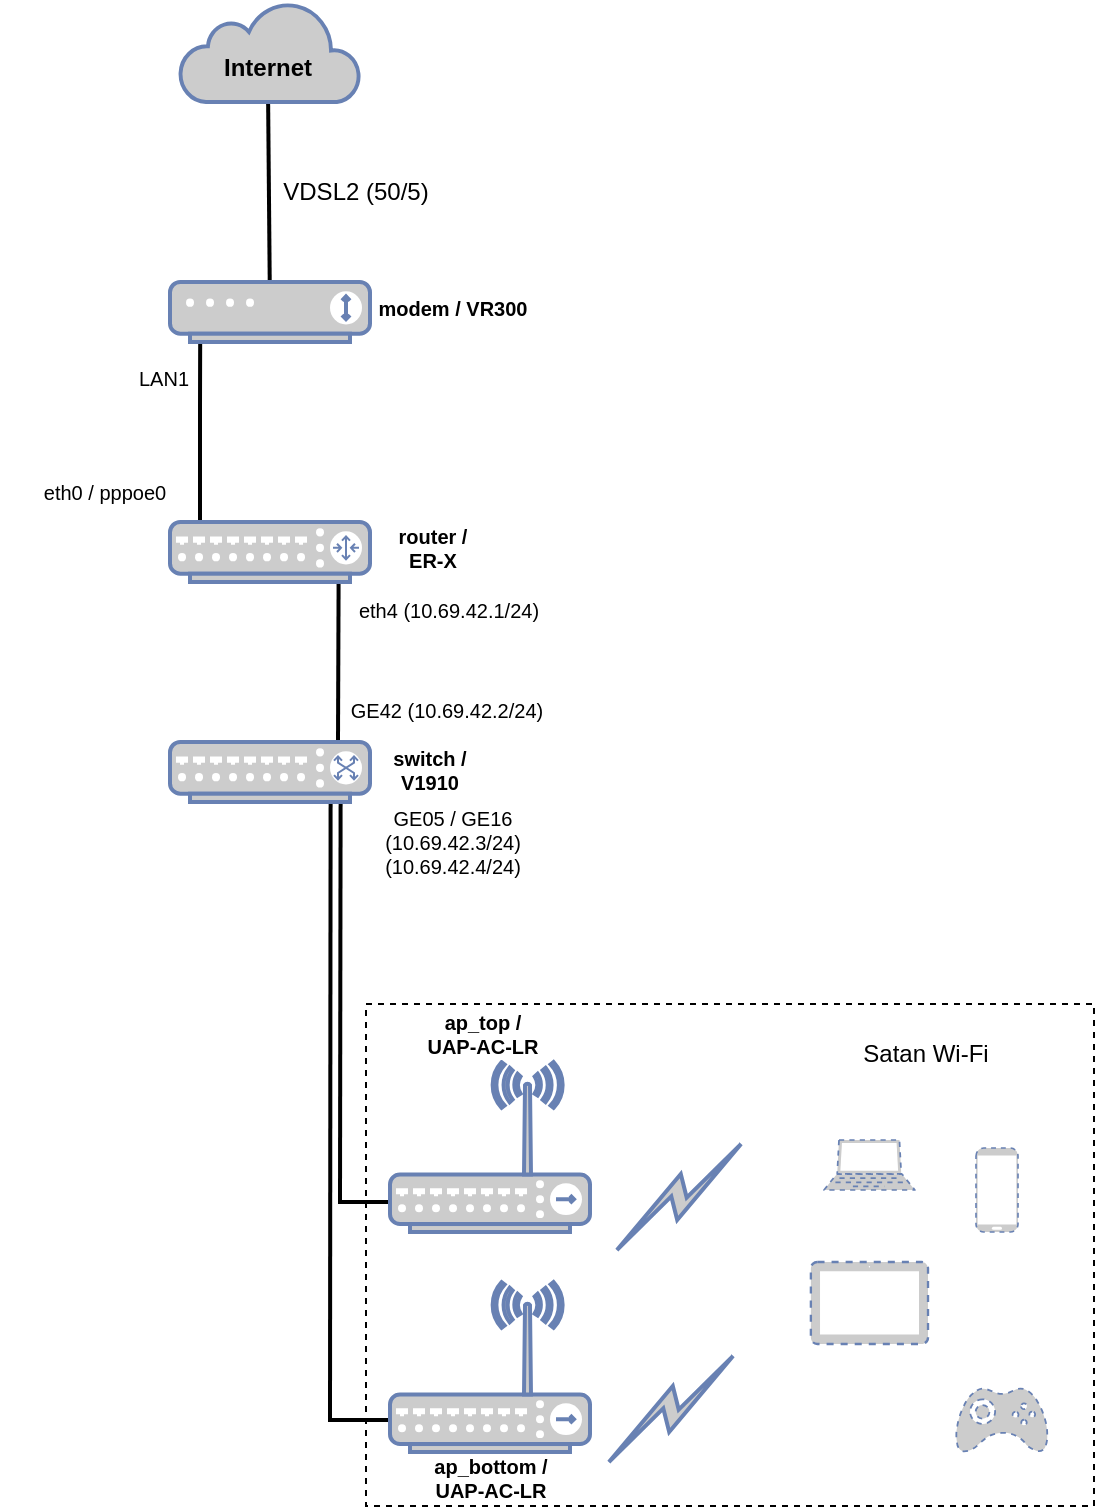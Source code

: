 <mxfile version="14.4.2" type="github">
  <diagram id="amK-OqABhGV1hMvT254c" name="Page-1">
    <mxGraphModel dx="1340" dy="874" grid="0" gridSize="10" guides="1" tooltips="1" connect="1" arrows="1" fold="1" page="1" pageScale="1" pageWidth="3000" pageHeight="2000" math="0" shadow="0">
      <root>
        <mxCell id="0" />
        <mxCell id="1" parent="0" />
        <mxCell id="RpHXsyCwReh26o74mjPV-3" value="" style="endArrow=none;html=1;strokeWidth=2;fontColor=#000000;exitX=0.1;exitY=-0.021;exitDx=0;exitDy=0;exitPerimeter=0;entryX=0.101;entryY=0.869;entryDx=0;entryDy=0;entryPerimeter=0;" parent="1" edge="1">
          <mxGeometry width="50" height="50" relative="1" as="geometry">
            <mxPoint x="1465" y="459.37" as="sourcePoint" />
            <mxPoint x="1465.1" y="366.07" as="targetPoint" />
            <Array as="points">
              <mxPoint x="1465" y="410" />
              <mxPoint x="1465" y="400" />
            </Array>
          </mxGeometry>
        </mxCell>
        <mxCell id="RpHXsyCwReh26o74mjPV-8" value="" style="endArrow=none;html=1;strokeWidth=2;fontSize=10;fontColor=#000000;entryX=0.843;entryY=1.004;entryDx=0;entryDy=0;entryPerimeter=0;" parent="1" target="RpHXsyCwReh26o74mjPV-2" edge="1">
          <mxGeometry width="50" height="50" relative="1" as="geometry">
            <mxPoint x="1534" y="570" as="sourcePoint" />
            <mxPoint x="1530" y="500" as="targetPoint" />
          </mxGeometry>
        </mxCell>
        <mxCell id="y1V8AH87DD4OVQXCn0CU-5" value="" style="endArrow=none;html=1;fontColor=#000000;exitX=0.5;exitY=1;exitDx=0;exitDy=0;spacing=2;strokeWidth=2;" parent="1" source="y1V8AH87DD4OVQXCn0CU-4" target="y1V8AH87DD4OVQXCn0CU-1" edge="1">
          <mxGeometry width="50" height="50" relative="1" as="geometry">
            <mxPoint x="1500" y="260" as="sourcePoint" />
            <mxPoint x="1500" y="390" as="targetPoint" />
          </mxGeometry>
        </mxCell>
        <mxCell id="y1V8AH87DD4OVQXCn0CU-3" value="" style="html=1;outlineConnect=0;fillColor=#CCCCCC;strokeColor=#6881B3;gradientColor=none;gradientDirection=north;strokeWidth=2;shape=mxgraph.networks.cloud;fontColor=#ffffff;" parent="1" vertex="1">
          <mxGeometry x="1455" y="200" width="90" height="50" as="geometry" />
        </mxCell>
        <mxCell id="y1V8AH87DD4OVQXCn0CU-1" value="" style="fontColor=#0066CC;verticalAlign=top;verticalLabelPosition=bottom;labelPosition=center;align=center;html=1;outlineConnect=0;fillColor=#CCCCCC;strokeColor=#6881B3;gradientColor=none;gradientDirection=north;strokeWidth=2;shape=mxgraph.networks.modem;" parent="1" vertex="1">
          <mxGeometry x="1450" y="340" width="100" height="30" as="geometry" />
        </mxCell>
        <mxCell id="y1V8AH87DD4OVQXCn0CU-4" value="Internet" style="text;html=1;align=center;verticalAlign=middle;whiteSpace=wrap;rounded=0;fontStyle=1;" parent="1" vertex="1">
          <mxGeometry x="1479" y="223" width="40" height="20" as="geometry" />
        </mxCell>
        <mxCell id="RpHXsyCwReh26o74mjPV-1" value="VDSL2 (50/5)" style="text;html=1;strokeColor=none;fillColor=none;align=center;verticalAlign=middle;whiteSpace=wrap;rounded=0;fontColor=#000000;fontStyle=0;labelBackgroundColor=#ffffff;" parent="1" vertex="1">
          <mxGeometry x="1505" y="285" width="76" height="20" as="geometry" />
        </mxCell>
        <mxCell id="RpHXsyCwReh26o74mjPV-2" value="" style="fontColor=#0066CC;verticalAlign=top;verticalLabelPosition=bottom;labelPosition=center;align=center;html=1;outlineConnect=0;fillColor=#CCCCCC;strokeColor=#6881B3;gradientColor=none;gradientDirection=north;strokeWidth=2;shape=mxgraph.networks.router;" parent="1" vertex="1">
          <mxGeometry x="1450" y="460" width="100" height="30" as="geometry" />
        </mxCell>
        <mxCell id="RpHXsyCwReh26o74mjPV-4" value="eth0 / pppoe0" style="text;html=1;strokeColor=none;fillColor=none;align=center;verticalAlign=middle;whiteSpace=wrap;rounded=0;fontColor=#000000;fontStyle=0;fontSize=10;labelBackgroundColor=#ffffff;spacing=2;" parent="1" vertex="1">
          <mxGeometry x="1365" y="435" width="105" height="20" as="geometry" />
        </mxCell>
        <mxCell id="RpHXsyCwReh26o74mjPV-7" value="LAN1" style="text;html=1;strokeColor=none;fillColor=none;align=center;verticalAlign=middle;whiteSpace=wrap;rounded=0;fontColor=#000000;fontStyle=0;fontSize=10;labelBackgroundColor=#ffffff;spacing=2;" parent="1" vertex="1">
          <mxGeometry x="1407" y="378" width="80" height="20" as="geometry" />
        </mxCell>
        <mxCell id="RpHXsyCwReh26o74mjPV-9" value="&lt;div&gt;router /&lt;/div&gt;&lt;div&gt;ER-X&lt;/div&gt;" style="text;html=1;strokeColor=none;fillColor=none;align=center;verticalAlign=middle;whiteSpace=wrap;rounded=0;labelBackgroundColor=#ffffff;fontSize=10;fontColor=#000000;fontStyle=1" parent="1" vertex="1">
          <mxGeometry x="1541" y="463" width="81" height="20" as="geometry" />
        </mxCell>
        <mxCell id="RpHXsyCwReh26o74mjPV-10" value="modem / VR300" style="text;html=1;strokeColor=none;fillColor=none;align=center;verticalAlign=middle;whiteSpace=wrap;rounded=0;labelBackgroundColor=#ffffff;fontSize=10;fontColor=#000000;fontStyle=1" parent="1" vertex="1">
          <mxGeometry x="1551" y="343" width="81" height="20" as="geometry" />
        </mxCell>
        <mxCell id="RpHXsyCwReh26o74mjPV-11" value="eth4 (10.69.42.1/24)" style="text;html=1;strokeColor=none;fillColor=none;align=center;verticalAlign=middle;whiteSpace=wrap;rounded=0;labelBackgroundColor=#ffffff;fontSize=10;fontColor=#000000;" parent="1" vertex="1">
          <mxGeometry x="1539" y="494" width="101" height="20" as="geometry" />
        </mxCell>
        <mxCell id="RpHXsyCwReh26o74mjPV-12" value="" style="fontColor=#0066CC;verticalAlign=top;verticalLabelPosition=bottom;labelPosition=center;align=center;html=1;outlineConnect=0;fillColor=#CCCCCC;strokeColor=#6881B3;gradientColor=none;gradientDirection=north;strokeWidth=2;shape=mxgraph.networks.switch;labelBackgroundColor=#ffffff;" parent="1" vertex="1">
          <mxGeometry x="1450" y="570" width="100" height="30" as="geometry" />
        </mxCell>
        <mxCell id="RpHXsyCwReh26o74mjPV-13" value="&lt;div&gt;switch /&lt;/div&gt;&lt;div&gt;V1910&lt;/div&gt;" style="text;html=1;strokeColor=none;fillColor=none;align=center;verticalAlign=middle;whiteSpace=wrap;rounded=0;labelBackgroundColor=#ffffff;fontSize=10;fontColor=#000000;fontStyle=1" parent="1" vertex="1">
          <mxGeometry x="1535" y="574" width="90" height="20" as="geometry" />
        </mxCell>
        <mxCell id="RpHXsyCwReh26o74mjPV-14" value="GE42 (10.69.42.2/24)" style="text;html=1;strokeColor=none;fillColor=none;align=center;verticalAlign=middle;whiteSpace=wrap;rounded=0;labelBackgroundColor=#ffffff;fontSize=10;fontColor=#000000;" parent="1" vertex="1">
          <mxGeometry x="1538" y="544" width="101" height="20" as="geometry" />
        </mxCell>
        <mxCell id="G1m6lCXVvf48cHMdsgCQ-2" value="" style="endArrow=none;html=1;strokeWidth=2;fontSize=10;fontColor=#000000;entryX=0.843;entryY=1.004;entryDx=0;entryDy=0;entryPerimeter=0;" edge="1" parent="1">
          <mxGeometry width="50" height="50" relative="1" as="geometry">
            <mxPoint x="1535" y="800" as="sourcePoint" />
            <mxPoint x="1535.3" y="601" as="targetPoint" />
          </mxGeometry>
        </mxCell>
        <mxCell id="G1m6lCXVvf48cHMdsgCQ-3" value="" style="endArrow=none;html=1;strokeWidth=2;fontSize=10;fontColor=#000000;entryX=0.843;entryY=1.004;entryDx=0;entryDy=0;entryPerimeter=0;" edge="1" parent="1">
          <mxGeometry width="50" height="50" relative="1" as="geometry">
            <mxPoint x="1530" y="910" as="sourcePoint" />
            <mxPoint x="1530.3" y="601" as="targetPoint" />
          </mxGeometry>
        </mxCell>
        <mxCell id="G1m6lCXVvf48cHMdsgCQ-4" value="&lt;div&gt;GE05 / GE16 (10.69.42.3/24)&lt;/div&gt;&lt;div&gt;(10.69.42.4/24)&lt;br&gt;&lt;/div&gt;" style="text;html=1;strokeColor=none;fillColor=none;align=center;verticalAlign=middle;whiteSpace=wrap;rounded=0;labelBackgroundColor=#ffffff;fontSize=10;fontColor=#000000;" vertex="1" parent="1">
          <mxGeometry x="1541" y="610" width="101" height="20" as="geometry" />
        </mxCell>
        <mxCell id="G1m6lCXVvf48cHMdsgCQ-5" value="" style="fontColor=#0066CC;verticalAlign=top;verticalLabelPosition=bottom;labelPosition=center;align=center;html=1;outlineConnect=0;fillColor=#CCCCCC;strokeColor=#6881B3;gradientColor=none;gradientDirection=north;strokeWidth=2;shape=mxgraph.networks.wireless_hub;" vertex="1" parent="1">
          <mxGeometry x="1560" y="840" width="100" height="85" as="geometry" />
        </mxCell>
        <mxCell id="G1m6lCXVvf48cHMdsgCQ-6" value="" style="fontColor=#0066CC;verticalAlign=top;verticalLabelPosition=bottom;labelPosition=center;align=center;html=1;outlineConnect=0;fillColor=#CCCCCC;strokeColor=#6881B3;gradientColor=none;gradientDirection=north;strokeWidth=2;shape=mxgraph.networks.wireless_hub;" vertex="1" parent="1">
          <mxGeometry x="1560" y="730" width="100" height="85" as="geometry" />
        </mxCell>
        <mxCell id="G1m6lCXVvf48cHMdsgCQ-9" value="" style="endArrow=none;html=1;strokeWidth=2;fontSize=10;fontColor=#000000;" edge="1" parent="1">
          <mxGeometry width="50" height="50" relative="1" as="geometry">
            <mxPoint x="1559" y="800" as="sourcePoint" />
            <mxPoint x="1534" y="800" as="targetPoint" />
          </mxGeometry>
        </mxCell>
        <mxCell id="G1m6lCXVvf48cHMdsgCQ-10" value="" style="endArrow=none;html=1;strokeWidth=2;fontSize=10;fontColor=#000000;" edge="1" parent="1">
          <mxGeometry width="50" height="50" relative="1" as="geometry">
            <mxPoint x="1559" y="909" as="sourcePoint" />
            <mxPoint x="1530.5" y="909" as="targetPoint" />
          </mxGeometry>
        </mxCell>
        <mxCell id="G1m6lCXVvf48cHMdsgCQ-12" value="" style="rounded=0;whiteSpace=wrap;html=1;fillColor=none;dashed=1;" vertex="1" parent="1">
          <mxGeometry x="1548" y="701" width="364" height="251" as="geometry" />
        </mxCell>
        <mxCell id="G1m6lCXVvf48cHMdsgCQ-14" value="&lt;div&gt;ap_bottom /&lt;/div&gt;&lt;div&gt;UAP-AC-LR&lt;br&gt;&lt;/div&gt;" style="text;html=1;strokeColor=none;fillColor=none;align=center;verticalAlign=middle;whiteSpace=wrap;rounded=0;labelBackgroundColor=#ffffff;fontSize=10;fontColor=#000000;fontStyle=1" vertex="1" parent="1">
          <mxGeometry x="1569.5" y="928" width="81" height="20" as="geometry" />
        </mxCell>
        <mxCell id="G1m6lCXVvf48cHMdsgCQ-15" value="&lt;div&gt;ap_top /&lt;/div&gt;&lt;div&gt;UAP-AC-LR&lt;br&gt;&lt;/div&gt;" style="text;html=1;strokeColor=none;fillColor=none;align=center;verticalAlign=middle;whiteSpace=wrap;rounded=0;labelBackgroundColor=#ffffff;fontSize=10;fontColor=#000000;fontStyle=1" vertex="1" parent="1">
          <mxGeometry x="1566" y="706" width="81" height="20" as="geometry" />
        </mxCell>
        <mxCell id="G1m6lCXVvf48cHMdsgCQ-17" value="Satan Wi-Fi" style="text;html=1;strokeColor=none;fillColor=none;align=center;verticalAlign=middle;whiteSpace=wrap;rounded=0;dashed=1;" vertex="1" parent="1">
          <mxGeometry x="1793" y="716" width="70" height="20" as="geometry" />
        </mxCell>
        <mxCell id="G1m6lCXVvf48cHMdsgCQ-19" value="" style="html=1;outlineConnect=0;fillColor=#CCCCCC;strokeColor=#6881B3;gradientColor=none;gradientDirection=north;strokeWidth=2;shape=mxgraph.networks.comm_link_edge;html=1;" edge="1" parent="1">
          <mxGeometry width="100" height="100" relative="1" as="geometry">
            <mxPoint x="1670" y="827" as="sourcePoint" />
            <mxPoint x="1739" y="768" as="targetPoint" />
          </mxGeometry>
        </mxCell>
        <mxCell id="G1m6lCXVvf48cHMdsgCQ-20" value="" style="html=1;outlineConnect=0;fillColor=#CCCCCC;strokeColor=#6881B3;gradientColor=none;gradientDirection=north;strokeWidth=2;shape=mxgraph.networks.comm_link_edge;html=1;" edge="1" parent="1">
          <mxGeometry width="100" height="100" relative="1" as="geometry">
            <mxPoint x="1666" y="933" as="sourcePoint" />
            <mxPoint x="1735" y="874" as="targetPoint" />
          </mxGeometry>
        </mxCell>
        <mxCell id="G1m6lCXVvf48cHMdsgCQ-23" value="" style="fontColor=#0066CC;verticalAlign=top;verticalLabelPosition=bottom;labelPosition=center;align=center;html=1;outlineConnect=0;fillColor=#CCCCCC;strokeColor=#6881B3;gradientColor=none;gradientDirection=north;strokeWidth=2;shape=mxgraph.networks.laptop;dashed=1;" vertex="1" parent="1">
          <mxGeometry x="1777" y="769" width="45.45" height="25" as="geometry" />
        </mxCell>
        <mxCell id="G1m6lCXVvf48cHMdsgCQ-24" value="" style="fontColor=#0066CC;verticalAlign=top;verticalLabelPosition=bottom;labelPosition=center;align=center;html=1;outlineConnect=0;fillColor=#CCCCCC;strokeColor=#6881B3;gradientColor=none;gradientDirection=north;strokeWidth=2;shape=mxgraph.networks.mobile;dashed=1;" vertex="1" parent="1">
          <mxGeometry x="1853" y="773" width="21" height="42" as="geometry" />
        </mxCell>
        <mxCell id="G1m6lCXVvf48cHMdsgCQ-25" value="" style="fontColor=#0066CC;verticalAlign=top;verticalLabelPosition=bottom;labelPosition=center;align=center;html=1;outlineConnect=0;fillColor=#CCCCCC;strokeColor=#6881B3;gradientColor=none;gradientDirection=north;strokeWidth=2;shape=mxgraph.networks.tablet;dashed=1;" vertex="1" parent="1">
          <mxGeometry x="1770.44" y="830" width="58.57" height="41" as="geometry" />
        </mxCell>
        <mxCell id="G1m6lCXVvf48cHMdsgCQ-26" value="" style="fontColor=#0066CC;verticalAlign=top;verticalLabelPosition=bottom;labelPosition=center;align=center;html=1;outlineConnect=0;fillColor=#CCCCCC;strokeColor=#6881B3;gradientColor=none;gradientDirection=north;strokeWidth=2;shape=mxgraph.networks.gamepad;dashed=1;" vertex="1" parent="1">
          <mxGeometry x="1843" y="893" width="45.71" height="32" as="geometry" />
        </mxCell>
      </root>
    </mxGraphModel>
  </diagram>
</mxfile>
